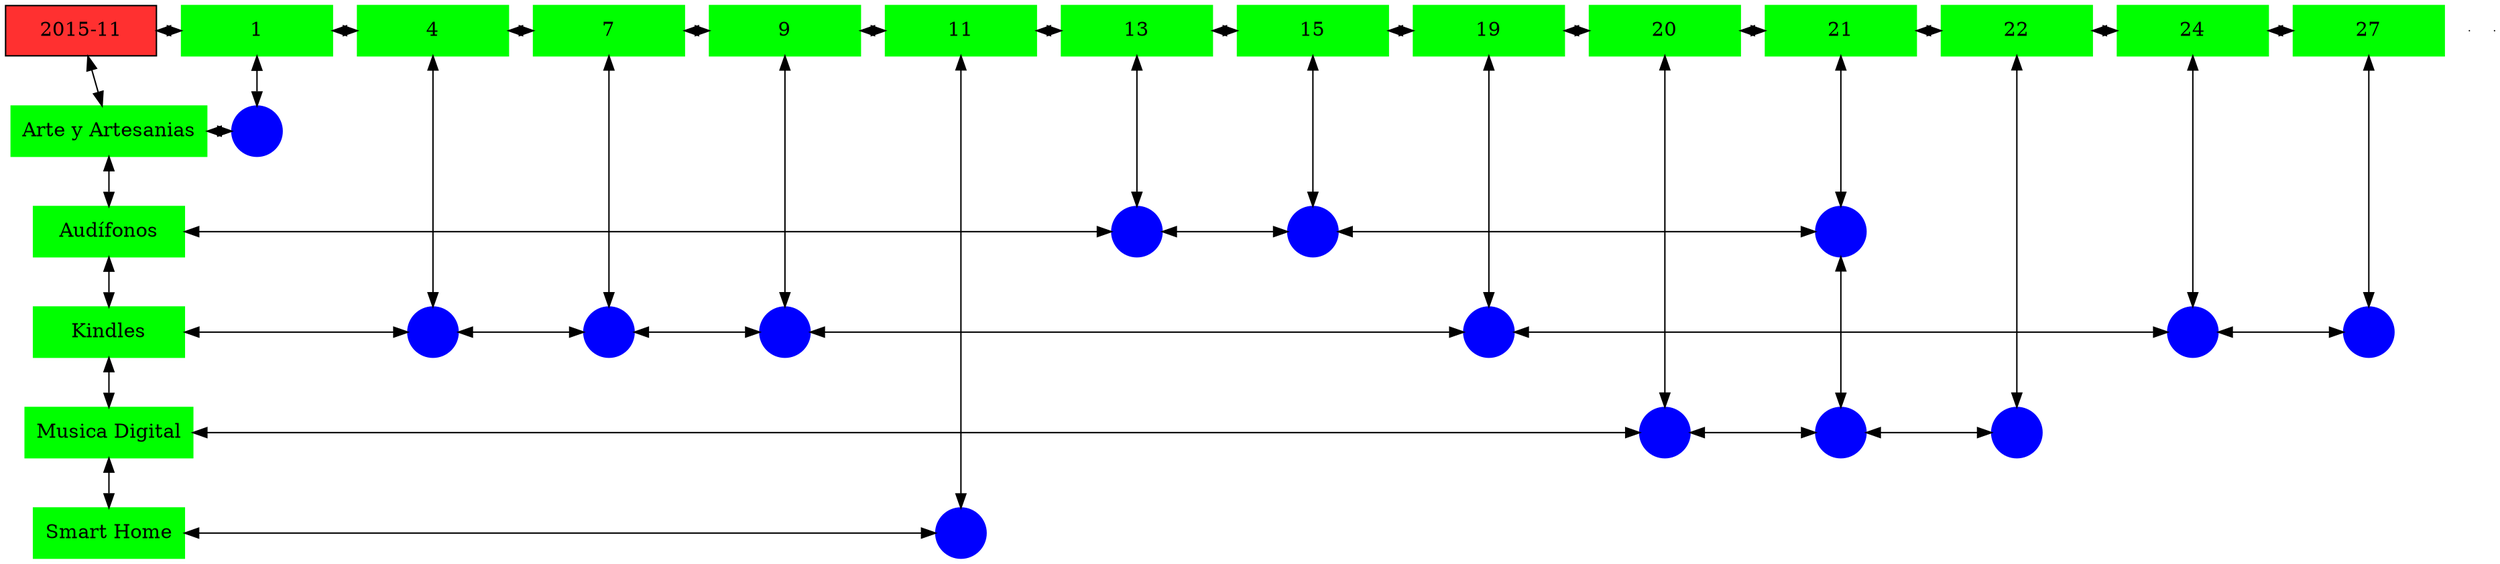 digraph G{
node[shape="box"];
nodeMt[ label = "2015-11", width = 1.5, style = filled, fillcolor = firebrick1, group = 1 ];
e0[ shape = point, width = 0 ];
e1[ shape = point, width = 0 ];
node0xc002308780[label="1",color=green,style =filled,width = 1.5 group=1];
nodeMt->node0xc002308780[dir="both"];
{rank=same;nodeMt;node0xc002308780;}
node0xc00208b180[label="4",color=green,style =filled,width = 1.5 group=4];
node0xc002308780->node0xc00208b180[dir="both"];
{rank=same;node0xc002308780;node0xc00208b180;}
node0xc0021195e0[label="7",color=green,style =filled,width = 1.5 group=7];
node0xc00208b180->node0xc0021195e0[dir="both"];
{rank=same;node0xc00208b180;node0xc0021195e0;}
node0xc001f044b0[label="9",color=green,style =filled,width = 1.5 group=9];
node0xc0021195e0->node0xc001f044b0[dir="both"];
{rank=same;node0xc0021195e0;node0xc001f044b0;}
node0xc001e3f450[label="11",color=green,style =filled,width = 1.5 group=11];
node0xc001f044b0->node0xc001e3f450[dir="both"];
{rank=same;node0xc001f044b0;node0xc001e3f450;}
node0xc0022725a0[label="13",color=green,style =filled,width = 1.5 group=13];
node0xc001e3f450->node0xc0022725a0[dir="both"];
{rank=same;node0xc001e3f450;node0xc0022725a0;}
node0xc001f78a50[label="15",color=green,style =filled,width = 1.5 group=15];
node0xc0022725a0->node0xc001f78a50[dir="both"];
{rank=same;node0xc0022725a0;node0xc001f78a50;}
node0xc002159400[label="19",color=green,style =filled,width = 1.5 group=19];
node0xc001f78a50->node0xc002159400[dir="both"];
{rank=same;node0xc001f78a50;node0xc002159400;}
node0xc002285590[label="20",color=green,style =filled,width = 1.5 group=20];
node0xc002159400->node0xc002285590[dir="both"];
{rank=same;node0xc002159400;node0xc002285590;}
node0xc001e63e50[label="21",color=green,style =filled,width = 1.5 group=21];
node0xc002285590->node0xc001e63e50[dir="both"];
{rank=same;node0xc002285590;node0xc001e63e50;}
node0xc002002a50[label="22",color=green,style =filled,width = 1.5 group=22];
node0xc001e63e50->node0xc002002a50[dir="both"];
{rank=same;node0xc001e63e50;node0xc002002a50;}
node0xc002063090[label="24",color=green,style =filled,width = 1.5 group=24];
node0xc002002a50->node0xc002063090[dir="both"];
{rank=same;node0xc002002a50;node0xc002063090;}
node0xc002295630[label="27",color=green,style =filled,width = 1.5 group=27];
node0xc002063090->node0xc002295630[dir="both"];
{rank=same;node0xc002063090;node0xc002295630;}
node0xc002308730[label="Arte y Artesanias",color=green,style =filled width = 1.5 group=1];
node0xc002304c80[label="",color=blue,style =filled, width = 0.5 group=1 shape=circle];
node0xc002308730->node0xc002304c80[dir="both"];
{rank=same;node0xc002308730;node0xc002304c80;}
node0xc001ee5360[label="Audífonos",color=green,style =filled width = 1.5 group=1];
node0xc002270600[label="",color=blue,style =filled, width = 0.5 group=13 shape=circle];
node0xc001ee5360->node0xc002270600[dir="both"];
{rank=same;node0xc001ee5360;node0xc002270600;}
node0xc001f71100[label="",color=blue,style =filled, width = 0.5 group=15 shape=circle];
node0xc002270600->node0xc001f71100[dir="both"];
{rank=same;node0xc001f71100;node0xc002270600;}
node0xc001ee2c00[label="",color=blue,style =filled, width = 0.5 group=21 shape=circle];
node0xc001f71100->node0xc001ee2c00[dir="both"];
{rank=same;node0xc001ee2c00;node0xc001f71100;}
node0xc001f04460[label="Kindles",color=green,style =filled width = 1.5 group=1];
node0xc00208cc80[label="",color=blue,style =filled, width = 0.5 group=4 shape=circle];
node0xc001f04460->node0xc00208cc80[dir="both"];
{rank=same;node0xc001f04460;node0xc00208cc80;}
node0xc002115300[label="",color=blue,style =filled, width = 0.5 group=7 shape=circle];
node0xc00208cc80->node0xc002115300[dir="both"];
{rank=same;node0xc002115300;node0xc00208cc80;}
node0xc001f00a80[label="",color=blue,style =filled, width = 0.5 group=9 shape=circle];
node0xc002115300->node0xc001f00a80[dir="both"];
{rank=same;node0xc001f00a80;node0xc002115300;}
node0xc002157580[label="",color=blue,style =filled, width = 0.5 group=19 shape=circle];
node0xc001f00a80->node0xc002157580[dir="both"];
{rank=same;node0xc002157580;node0xc001f00a80;}
node0xc002064400[label="",color=blue,style =filled, width = 0.5 group=24 shape=circle];
node0xc002157580->node0xc002064400[dir="both"];
{rank=same;node0xc002064400;node0xc002157580;}
node0xc002298d80[label="",color=blue,style =filled, width = 0.5 group=27 shape=circle];
node0xc002064400->node0xc002298d80[dir="both"];
{rank=same;node0xc002298d80;node0xc002064400;}
node0xc001e63e00[label="Musica Digital",color=green,style =filled width = 1.5 group=1];
node0xc002287100[label="",color=blue,style =filled, width = 0.5 group=20 shape=circle];
node0xc001e63e00->node0xc002287100[dir="both"];
{rank=same;node0xc001e63e00;node0xc002287100;}
node0xc001e5d680[label="",color=blue,style =filled, width = 0.5 group=21 shape=circle];
node0xc002287100->node0xc001e5d680[dir="both"];
{rank=same;node0xc001e5d680;node0xc002287100;}
node0xc001ff9700[label="",color=blue,style =filled, width = 0.5 group=22 shape=circle];
node0xc001e5d680->node0xc001ff9700[dir="both"];
{rank=same;node0xc001ff9700;node0xc001e5d680;}
node0xc001e3f400[label="Smart Home",color=green,style =filled width = 1.5 group=1];
node0xc001e2bc00[label="",color=blue,style =filled, width = 0.5 group=11 shape=circle];
node0xc001e3f400->node0xc001e2bc00[dir="both"];
{rank=same;node0xc001e3f400;node0xc001e2bc00;}
node0xc002308780->node0xc002304c80[dir="both"];
node0xc00208b180->node0xc00208cc80[dir="both"];
node0xc0021195e0->node0xc002115300[dir="both"];
node0xc001f044b0->node0xc001f00a80[dir="both"];
node0xc001e3f450->node0xc001e2bc00[dir="both"];
node0xc0022725a0->node0xc002270600[dir="both"];
node0xc001f78a50->node0xc001f71100[dir="both"];
node0xc002159400->node0xc002157580[dir="both"];
node0xc002285590->node0xc002287100[dir="both"];
node0xc001e63e50->node0xc001ee2c00[dir="both"];
node0xc001ee2c00->node0xc001e5d680[dir="both"];
node0xc002002a50->node0xc001ff9700[dir="both"];
node0xc002063090->node0xc002064400[dir="both"];
node0xc002295630->node0xc002298d80[dir="both"];
nodeMt->node0xc002308730[dir="both"];
node0xc002308730->node0xc001ee5360[dir="both"];
node0xc001ee5360->node0xc001f04460[dir="both"];
node0xc001f04460->node0xc001e63e00[dir="both"];
node0xc001e63e00->node0xc001e3f400[dir="both"];
}
